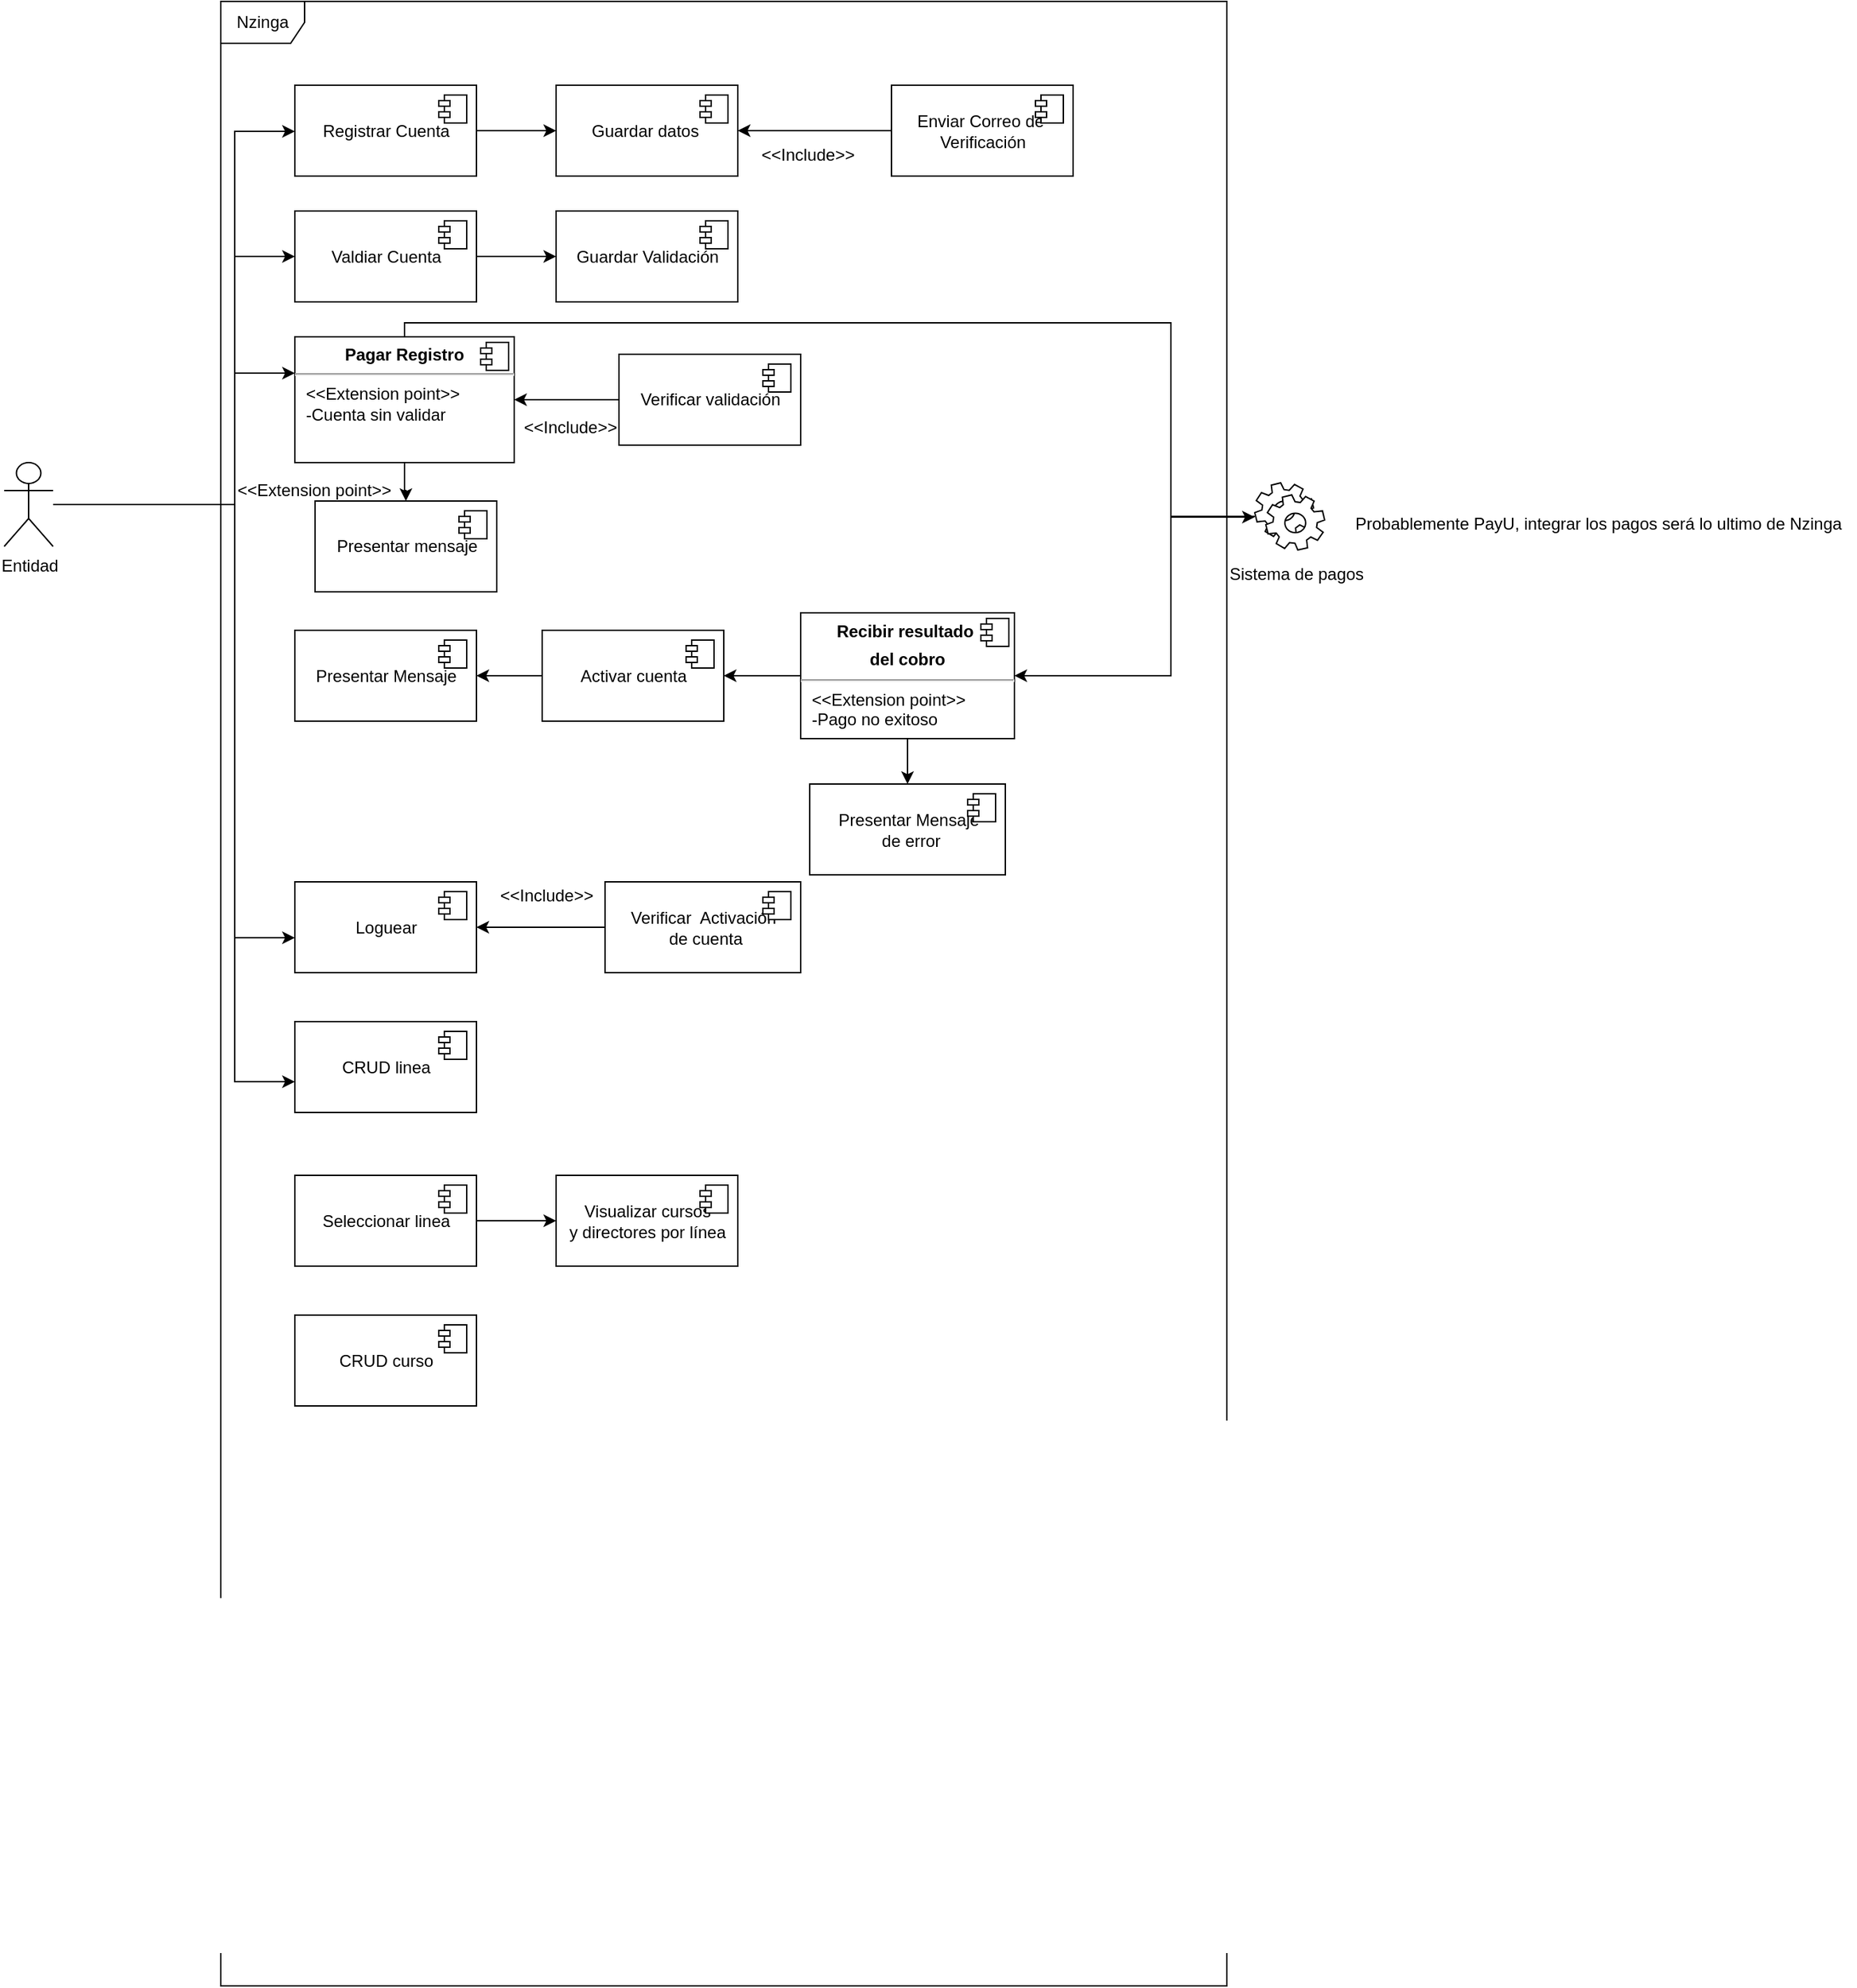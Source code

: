 <mxfile version="10.8.0" type="device"><diagram id="FV4T3ARQIoWsAr8fM7BA" name="Page-1"><mxGraphModel dx="1136" dy="629" grid="1" gridSize="10" guides="1" tooltips="1" connect="1" arrows="1" fold="1" page="1" pageScale="1" pageWidth="827" pageHeight="1169" math="0" shadow="0"><root><mxCell id="0"/><mxCell id="1" parent="0"/><mxCell id="A9V2e0BKFycuqmBQivQW-9" style="edgeStyle=orthogonalEdgeStyle;rounded=0;orthogonalLoop=1;jettySize=auto;html=1;" parent="1" source="A9V2e0BKFycuqmBQivQW-1" target="A9V2e0BKFycuqmBQivQW-7" edge="1"><mxGeometry relative="1" as="geometry"><Array as="points"><mxPoint x="240" y="460"/><mxPoint x="240" y="193"/></Array></mxGeometry></mxCell><mxCell id="A9V2e0BKFycuqmBQivQW-12" style="edgeStyle=orthogonalEdgeStyle;rounded=0;orthogonalLoop=1;jettySize=auto;html=1;" parent="1" source="A9V2e0BKFycuqmBQivQW-1" target="A9V2e0BKFycuqmBQivQW-10" edge="1"><mxGeometry relative="1" as="geometry"><Array as="points"><mxPoint x="240" y="460"/><mxPoint x="240" y="770"/></Array></mxGeometry></mxCell><mxCell id="A9V2e0BKFycuqmBQivQW-16" style="edgeStyle=orthogonalEdgeStyle;rounded=0;orthogonalLoop=1;jettySize=auto;html=1;" parent="1" source="A9V2e0BKFycuqmBQivQW-1" target="A9V2e0BKFycuqmBQivQW-14" edge="1"><mxGeometry relative="1" as="geometry"><Array as="points"><mxPoint x="240" y="460"/><mxPoint x="240" y="873"/></Array></mxGeometry></mxCell><mxCell id="A9V2e0BKFycuqmBQivQW-57" style="edgeStyle=orthogonalEdgeStyle;rounded=0;orthogonalLoop=1;jettySize=auto;html=1;entryX=0;entryY=0.5;entryDx=0;entryDy=0;" parent="1" source="A9V2e0BKFycuqmBQivQW-1" edge="1"><mxGeometry relative="1" as="geometry"><Array as="points"><mxPoint x="240" y="460"/><mxPoint x="240" y="366"/></Array><mxPoint x="283" y="366" as="targetPoint"/></mxGeometry></mxCell><mxCell id="A9V2e0BKFycuqmBQivQW-67" style="edgeStyle=orthogonalEdgeStyle;rounded=0;orthogonalLoop=1;jettySize=auto;html=1;entryX=0;entryY=0.5;entryDx=0;entryDy=0;" parent="1" source="A9V2e0BKFycuqmBQivQW-1" target="A9V2e0BKFycuqmBQivQW-61" edge="1"><mxGeometry relative="1" as="geometry"><Array as="points"><mxPoint x="240" y="460"/><mxPoint x="240" y="283"/></Array></mxGeometry></mxCell><mxCell id="A9V2e0BKFycuqmBQivQW-1" value="Entidad" style="shape=umlActor;verticalLabelPosition=bottom;labelBackgroundColor=#ffffff;verticalAlign=top;html=1;" parent="1" vertex="1"><mxGeometry x="75" y="430" width="35" height="60" as="geometry"/></mxCell><mxCell id="A9V2e0BKFycuqmBQivQW-2" value="Nzinga" style="shape=umlFrame;whiteSpace=wrap;html=1;" parent="1" vertex="1"><mxGeometry x="230" y="100" width="720" height="1420" as="geometry"/></mxCell><mxCell id="A9V2e0BKFycuqmBQivQW-23" style="edgeStyle=orthogonalEdgeStyle;rounded=0;orthogonalLoop=1;jettySize=auto;html=1;" parent="1" source="A9V2e0BKFycuqmBQivQW-7" target="A9V2e0BKFycuqmBQivQW-21" edge="1"><mxGeometry relative="1" as="geometry"/></mxCell><mxCell id="A9V2e0BKFycuqmBQivQW-7" value="Registrar Cuenta" style="html=1;" parent="1" vertex="1"><mxGeometry x="283" y="160" width="130" height="65" as="geometry"/></mxCell><mxCell id="A9V2e0BKFycuqmBQivQW-8" value="" style="shape=component;jettyWidth=8;jettyHeight=4;" parent="A9V2e0BKFycuqmBQivQW-7" vertex="1"><mxGeometry x="1" width="20" height="20" relative="1" as="geometry"><mxPoint x="-27" y="7" as="offset"/></mxGeometry></mxCell><mxCell id="A9V2e0BKFycuqmBQivQW-10" value="Loguear" style="html=1;" parent="1" vertex="1"><mxGeometry x="283" y="730" width="130" height="65" as="geometry"/></mxCell><mxCell id="A9V2e0BKFycuqmBQivQW-11" value="" style="shape=component;jettyWidth=8;jettyHeight=4;" parent="A9V2e0BKFycuqmBQivQW-10" vertex="1"><mxGeometry x="1" width="20" height="20" relative="1" as="geometry"><mxPoint x="-27" y="7" as="offset"/></mxGeometry></mxCell><mxCell id="A9V2e0BKFycuqmBQivQW-14" value="CRUD linea" style="html=1;" parent="1" vertex="1"><mxGeometry x="283" y="830" width="130" height="65" as="geometry"/></mxCell><mxCell id="A9V2e0BKFycuqmBQivQW-15" value="" style="shape=component;jettyWidth=8;jettyHeight=4;" parent="A9V2e0BKFycuqmBQivQW-14" vertex="1"><mxGeometry x="1" width="20" height="20" relative="1" as="geometry"><mxPoint x="-27" y="7" as="offset"/></mxGeometry></mxCell><mxCell id="A9V2e0BKFycuqmBQivQW-36" style="edgeStyle=orthogonalEdgeStyle;rounded=0;orthogonalLoop=1;jettySize=auto;html=1;" parent="1" source="A9V2e0BKFycuqmBQivQW-19" target="A9V2e0BKFycuqmBQivQW-34" edge="1"><mxGeometry relative="1" as="geometry"/></mxCell><mxCell id="JS5ZxLGaq_MB4Rzuc3D--1" value="" style="edgeStyle=orthogonalEdgeStyle;rounded=0;orthogonalLoop=1;jettySize=auto;html=1;" edge="1" parent="1" source="A9V2e0BKFycuqmBQivQW-19" target="A9V2e0BKFycuqmBQivQW-37"><mxGeometry relative="1" as="geometry"/></mxCell><mxCell id="A9V2e0BKFycuqmBQivQW-19" value="&lt;p style=&quot;margin: 0px ; margin-top: 6px ; text-align: center&quot;&gt;&lt;b&gt;Recibir resultado&amp;nbsp;&lt;/b&gt;&lt;/p&gt;&lt;p style=&quot;margin: 0px ; margin-top: 6px ; text-align: center&quot;&gt;&lt;b&gt;del cobro&lt;/b&gt;&lt;/p&gt;&lt;hr&gt;&lt;p style=&quot;margin: 0px ; margin-left: 8px&quot;&gt;&amp;lt;&amp;lt;Extension point&amp;gt;&amp;gt;&lt;/p&gt;&lt;p style=&quot;margin: 0px ; margin-left: 8px&quot;&gt;-Pago no exitoso&lt;br&gt;&lt;br&gt;&lt;/p&gt;" style="align=left;overflow=fill;html=1;" parent="1" vertex="1"><mxGeometry x="645" y="537.5" width="153" height="90" as="geometry"/></mxCell><mxCell id="A9V2e0BKFycuqmBQivQW-20" value="" style="shape=component;jettyWidth=8;jettyHeight=4;" parent="A9V2e0BKFycuqmBQivQW-19" vertex="1"><mxGeometry x="1" width="20" height="20" relative="1" as="geometry"><mxPoint x="-24" y="4" as="offset"/></mxGeometry></mxCell><mxCell id="A9V2e0BKFycuqmBQivQW-21" value="Guardar datos&amp;nbsp;" style="html=1;" parent="1" vertex="1"><mxGeometry x="470" y="160" width="130" height="65" as="geometry"/></mxCell><mxCell id="A9V2e0BKFycuqmBQivQW-22" value="" style="shape=component;jettyWidth=8;jettyHeight=4;" parent="A9V2e0BKFycuqmBQivQW-21" vertex="1"><mxGeometry x="1" width="20" height="20" relative="1" as="geometry"><mxPoint x="-27" y="7" as="offset"/></mxGeometry></mxCell><mxCell id="A9V2e0BKFycuqmBQivQW-33" style="edgeStyle=orthogonalEdgeStyle;rounded=0;orthogonalLoop=1;jettySize=auto;html=1;entryX=1;entryY=0.5;entryDx=0;entryDy=0;" parent="1" source="A9V2e0BKFycuqmBQivQW-27" target="A9V2e0BKFycuqmBQivQW-19" edge="1"><mxGeometry relative="1" as="geometry"><Array as="points"><mxPoint x="910" y="469"/><mxPoint x="910" y="583"/></Array></mxGeometry></mxCell><mxCell id="A9V2e0BKFycuqmBQivQW-27" value="" style="shape=mxgraph.bpmn.service_task;html=1;outlineConnect=0;" parent="1" vertex="1"><mxGeometry x="970" y="444.5" width="50" height="48" as="geometry"/></mxCell><mxCell id="A9V2e0BKFycuqmBQivQW-28" value="Sistema de pagos" style="text;html=1;resizable=0;points=[];autosize=1;align=left;verticalAlign=top;spacingTop=-4;" parent="1" vertex="1"><mxGeometry x="950" y="500" width="110" height="10" as="geometry"/></mxCell><mxCell id="A9V2e0BKFycuqmBQivQW-30" value="Probablemente PayU, integrar los pagos será lo ultimo de Nzinga" style="text;html=1;resizable=0;points=[];autosize=1;align=left;verticalAlign=top;spacingTop=-4;" parent="1" vertex="1"><mxGeometry x="1040" y="463.5" width="360" height="10" as="geometry"/></mxCell><mxCell id="A9V2e0BKFycuqmBQivQW-65" value="" style="edgeStyle=orthogonalEdgeStyle;rounded=0;orthogonalLoop=1;jettySize=auto;html=1;" parent="1" source="A9V2e0BKFycuqmBQivQW-34" target="A9V2e0BKFycuqmBQivQW-53" edge="1"><mxGeometry relative="1" as="geometry"/></mxCell><mxCell id="A9V2e0BKFycuqmBQivQW-34" value="Activar cuenta" style="html=1;" parent="1" vertex="1"><mxGeometry x="460" y="550" width="130" height="65" as="geometry"/></mxCell><mxCell id="A9V2e0BKFycuqmBQivQW-35" value="" style="shape=component;jettyWidth=8;jettyHeight=4;" parent="A9V2e0BKFycuqmBQivQW-34" vertex="1"><mxGeometry x="1" width="20" height="20" relative="1" as="geometry"><mxPoint x="-27" y="7" as="offset"/></mxGeometry></mxCell><mxCell id="A9V2e0BKFycuqmBQivQW-37" value="Presentar Mensaje&lt;br&gt;&amp;nbsp;de error" style="html=1;" parent="1" vertex="1"><mxGeometry x="651.5" y="660" width="140" height="65" as="geometry"/></mxCell><mxCell id="A9V2e0BKFycuqmBQivQW-38" value="" style="shape=component;jettyWidth=8;jettyHeight=4;" parent="A9V2e0BKFycuqmBQivQW-37" vertex="1"><mxGeometry x="1" width="20" height="20" relative="1" as="geometry"><mxPoint x="-27" y="7" as="offset"/></mxGeometry></mxCell><mxCell id="JS5ZxLGaq_MB4Rzuc3D--23" style="edgeStyle=orthogonalEdgeStyle;rounded=0;orthogonalLoop=1;jettySize=auto;html=1;" edge="1" parent="1" source="A9V2e0BKFycuqmBQivQW-46" target="A9V2e0BKFycuqmBQivQW-10"><mxGeometry relative="1" as="geometry"/></mxCell><mxCell id="A9V2e0BKFycuqmBQivQW-46" value="Verificar&amp;nbsp; Activación&lt;br&gt;&amp;nbsp;de cuenta" style="html=1;" parent="1" vertex="1"><mxGeometry x="505" y="730" width="140" height="65" as="geometry"/></mxCell><mxCell id="A9V2e0BKFycuqmBQivQW-47" value="" style="shape=component;jettyWidth=8;jettyHeight=4;" parent="A9V2e0BKFycuqmBQivQW-46" vertex="1"><mxGeometry x="1" width="20" height="20" relative="1" as="geometry"><mxPoint x="-27" y="7" as="offset"/></mxGeometry></mxCell><mxCell id="A9V2e0BKFycuqmBQivQW-50" value="&amp;lt;&amp;lt;Extension point&amp;gt;&amp;gt;" style="text;html=1;resizable=0;points=[];autosize=1;align=left;verticalAlign=top;spacingTop=-4;" parent="1" vertex="1"><mxGeometry x="240" y="439.5" width="130" height="10" as="geometry"/></mxCell><mxCell id="A9V2e0BKFycuqmBQivQW-52" value="&amp;lt;&amp;lt;Include&amp;gt;&amp;gt;" style="text;html=1;resizable=0;points=[];autosize=1;align=left;verticalAlign=top;spacingTop=-4;" parent="1" vertex="1"><mxGeometry x="427.5" y="730" width="80" height="10" as="geometry"/></mxCell><mxCell id="A9V2e0BKFycuqmBQivQW-53" value="Presentar Mensaje" style="html=1;" parent="1" vertex="1"><mxGeometry x="283" y="550" width="130" height="65" as="geometry"/></mxCell><mxCell id="A9V2e0BKFycuqmBQivQW-54" value="" style="shape=component;jettyWidth=8;jettyHeight=4;" parent="A9V2e0BKFycuqmBQivQW-53" vertex="1"><mxGeometry x="1" width="20" height="20" relative="1" as="geometry"><mxPoint x="-27" y="7" as="offset"/></mxGeometry></mxCell><mxCell id="A9V2e0BKFycuqmBQivQW-55" value="Enviar Correo de&amp;nbsp;&lt;br&gt;Verificación&lt;br&gt;" style="html=1;" parent="1" vertex="1"><mxGeometry x="710" y="160" width="130" height="65" as="geometry"/></mxCell><mxCell id="A9V2e0BKFycuqmBQivQW-56" value="" style="shape=component;jettyWidth=8;jettyHeight=4;" parent="A9V2e0BKFycuqmBQivQW-55" vertex="1"><mxGeometry x="1" width="20" height="20" relative="1" as="geometry"><mxPoint x="-27" y="7" as="offset"/></mxGeometry></mxCell><mxCell id="A9V2e0BKFycuqmBQivQW-58" value="" style="endArrow=classic;html=1;entryX=1;entryY=0.5;entryDx=0;entryDy=0;exitX=0;exitY=0.5;exitDx=0;exitDy=0;" parent="1" source="A9V2e0BKFycuqmBQivQW-55" target="A9V2e0BKFycuqmBQivQW-21" edge="1"><mxGeometry width="50" height="50" relative="1" as="geometry"><mxPoint x="640" y="250" as="sourcePoint"/><mxPoint x="690" y="200" as="targetPoint"/></mxGeometry></mxCell><mxCell id="A9V2e0BKFycuqmBQivQW-59" value="&amp;lt;&amp;lt;Include&amp;gt;&amp;gt;" style="text;html=1;resizable=0;points=[];autosize=1;align=left;verticalAlign=top;spacingTop=-4;" parent="1" vertex="1"><mxGeometry x="615" y="200" width="80" height="10" as="geometry"/></mxCell><mxCell id="A9V2e0BKFycuqmBQivQW-61" value="Valdiar Cuenta" style="html=1;" parent="1" vertex="1"><mxGeometry x="283" y="250" width="130" height="65" as="geometry"/></mxCell><mxCell id="A9V2e0BKFycuqmBQivQW-62" value="" style="shape=component;jettyWidth=8;jettyHeight=4;" parent="A9V2e0BKFycuqmBQivQW-61" vertex="1"><mxGeometry x="1" width="20" height="20" relative="1" as="geometry"><mxPoint x="-27" y="7" as="offset"/></mxGeometry></mxCell><mxCell id="A9V2e0BKFycuqmBQivQW-63" value="Guardar Validación" style="html=1;" parent="1" vertex="1"><mxGeometry x="470" y="250" width="130" height="65" as="geometry"/></mxCell><mxCell id="A9V2e0BKFycuqmBQivQW-64" value="" style="shape=component;jettyWidth=8;jettyHeight=4;" parent="A9V2e0BKFycuqmBQivQW-63" vertex="1"><mxGeometry x="1" width="20" height="20" relative="1" as="geometry"><mxPoint x="-27" y="7" as="offset"/></mxGeometry></mxCell><mxCell id="A9V2e0BKFycuqmBQivQW-66" value="" style="endArrow=classic;html=1;exitX=1;exitY=0.5;exitDx=0;exitDy=0;entryX=0;entryY=0.5;entryDx=0;entryDy=0;" parent="1" source="A9V2e0BKFycuqmBQivQW-61" target="A9V2e0BKFycuqmBQivQW-63" edge="1"><mxGeometry width="50" height="50" relative="1" as="geometry"><mxPoint x="440" y="340" as="sourcePoint"/><mxPoint x="490" y="290" as="targetPoint"/></mxGeometry></mxCell><mxCell id="JS5ZxLGaq_MB4Rzuc3D--33" style="edgeStyle=orthogonalEdgeStyle;rounded=0;orthogonalLoop=1;jettySize=auto;html=1;" edge="1" parent="1" source="JS5ZxLGaq_MB4Rzuc3D--5" target="JS5ZxLGaq_MB4Rzuc3D--28"><mxGeometry relative="1" as="geometry"/></mxCell><mxCell id="JS5ZxLGaq_MB4Rzuc3D--5" value="Verificar validación" style="html=1;" vertex="1" parent="1"><mxGeometry x="515" y="352.5" width="130" height="65" as="geometry"/></mxCell><mxCell id="JS5ZxLGaq_MB4Rzuc3D--6" value="" style="shape=component;jettyWidth=8;jettyHeight=4;" vertex="1" parent="JS5ZxLGaq_MB4Rzuc3D--5"><mxGeometry x="1" width="20" height="20" relative="1" as="geometry"><mxPoint x="-27" y="7" as="offset"/></mxGeometry></mxCell><mxCell id="JS5ZxLGaq_MB4Rzuc3D--25" value="&amp;lt;&amp;lt;Include&amp;gt;&amp;gt;" style="text;html=1;resizable=0;points=[];autosize=1;align=left;verticalAlign=top;spacingTop=-4;" vertex="1" parent="1"><mxGeometry x="445" y="395" width="80" height="10" as="geometry"/></mxCell><mxCell id="JS5ZxLGaq_MB4Rzuc3D--36" value="" style="edgeStyle=orthogonalEdgeStyle;rounded=0;orthogonalLoop=1;jettySize=auto;html=1;" edge="1" parent="1" source="JS5ZxLGaq_MB4Rzuc3D--28" target="JS5ZxLGaq_MB4Rzuc3D--34"><mxGeometry relative="1" as="geometry"/></mxCell><mxCell id="JS5ZxLGaq_MB4Rzuc3D--37" style="edgeStyle=orthogonalEdgeStyle;rounded=0;orthogonalLoop=1;jettySize=auto;html=1;" edge="1" parent="1" source="JS5ZxLGaq_MB4Rzuc3D--28" target="A9V2e0BKFycuqmBQivQW-27"><mxGeometry relative="1" as="geometry"><Array as="points"><mxPoint x="362" y="330"/><mxPoint x="910" y="330"/><mxPoint x="910" y="469"/></Array></mxGeometry></mxCell><mxCell id="JS5ZxLGaq_MB4Rzuc3D--28" value="&lt;p style=&quot;margin: 0px ; margin-top: 6px ; text-align: center&quot;&gt;&lt;b&gt;Pagar Registro&lt;/b&gt;&lt;/p&gt;&lt;hr&gt;&lt;p style=&quot;margin: 0px ; margin-left: 8px&quot;&gt;&amp;lt;&amp;lt;Extension point&amp;gt;&amp;gt;&lt;/p&gt;&lt;p style=&quot;margin: 0px ; margin-left: 8px&quot;&gt;-Cuenta sin validar&lt;br&gt;&lt;br&gt;&lt;/p&gt;" style="align=left;overflow=fill;html=1;" vertex="1" parent="1"><mxGeometry x="283" y="340" width="157" height="90" as="geometry"/></mxCell><mxCell id="JS5ZxLGaq_MB4Rzuc3D--29" value="" style="shape=component;jettyWidth=8;jettyHeight=4;" vertex="1" parent="JS5ZxLGaq_MB4Rzuc3D--28"><mxGeometry x="1" width="20" height="20" relative="1" as="geometry"><mxPoint x="-24" y="4" as="offset"/></mxGeometry></mxCell><mxCell id="JS5ZxLGaq_MB4Rzuc3D--34" value="Presentar mensaje" style="html=1;" vertex="1" parent="1"><mxGeometry x="297.5" y="457.5" width="130" height="65" as="geometry"/></mxCell><mxCell id="JS5ZxLGaq_MB4Rzuc3D--35" value="" style="shape=component;jettyWidth=8;jettyHeight=4;" vertex="1" parent="JS5ZxLGaq_MB4Rzuc3D--34"><mxGeometry x="1" width="20" height="20" relative="1" as="geometry"><mxPoint x="-27" y="7" as="offset"/></mxGeometry></mxCell><mxCell id="JS5ZxLGaq_MB4Rzuc3D--50" value="" style="edgeStyle=orthogonalEdgeStyle;rounded=0;orthogonalLoop=1;jettySize=auto;html=1;" edge="1" parent="1" source="JS5ZxLGaq_MB4Rzuc3D--45" target="JS5ZxLGaq_MB4Rzuc3D--48"><mxGeometry relative="1" as="geometry"/></mxCell><mxCell id="JS5ZxLGaq_MB4Rzuc3D--45" value="Seleccionar linea" style="html=1;" vertex="1" parent="1"><mxGeometry x="283" y="940" width="130" height="65" as="geometry"/></mxCell><mxCell id="JS5ZxLGaq_MB4Rzuc3D--46" value="" style="shape=component;jettyWidth=8;jettyHeight=4;" vertex="1" parent="JS5ZxLGaq_MB4Rzuc3D--45"><mxGeometry x="1" width="20" height="20" relative="1" as="geometry"><mxPoint x="-27" y="7" as="offset"/></mxGeometry></mxCell><mxCell id="JS5ZxLGaq_MB4Rzuc3D--48" value="Visualizar cursos&lt;br&gt;y directores por línea&lt;br&gt;" style="html=1;" vertex="1" parent="1"><mxGeometry x="470" y="940" width="130" height="65" as="geometry"/></mxCell><mxCell id="JS5ZxLGaq_MB4Rzuc3D--49" value="" style="shape=component;jettyWidth=8;jettyHeight=4;" vertex="1" parent="JS5ZxLGaq_MB4Rzuc3D--48"><mxGeometry x="1" width="20" height="20" relative="1" as="geometry"><mxPoint x="-27" y="7" as="offset"/></mxGeometry></mxCell><mxCell id="JS5ZxLGaq_MB4Rzuc3D--51" value="CRUD curso" style="html=1;" vertex="1" parent="1"><mxGeometry x="283" y="1040" width="130" height="65" as="geometry"/></mxCell><mxCell id="JS5ZxLGaq_MB4Rzuc3D--52" value="" style="shape=component;jettyWidth=8;jettyHeight=4;" vertex="1" parent="JS5ZxLGaq_MB4Rzuc3D--51"><mxGeometry x="1" width="20" height="20" relative="1" as="geometry"><mxPoint x="-27" y="7" as="offset"/></mxGeometry></mxCell></root></mxGraphModel></diagram></mxfile>